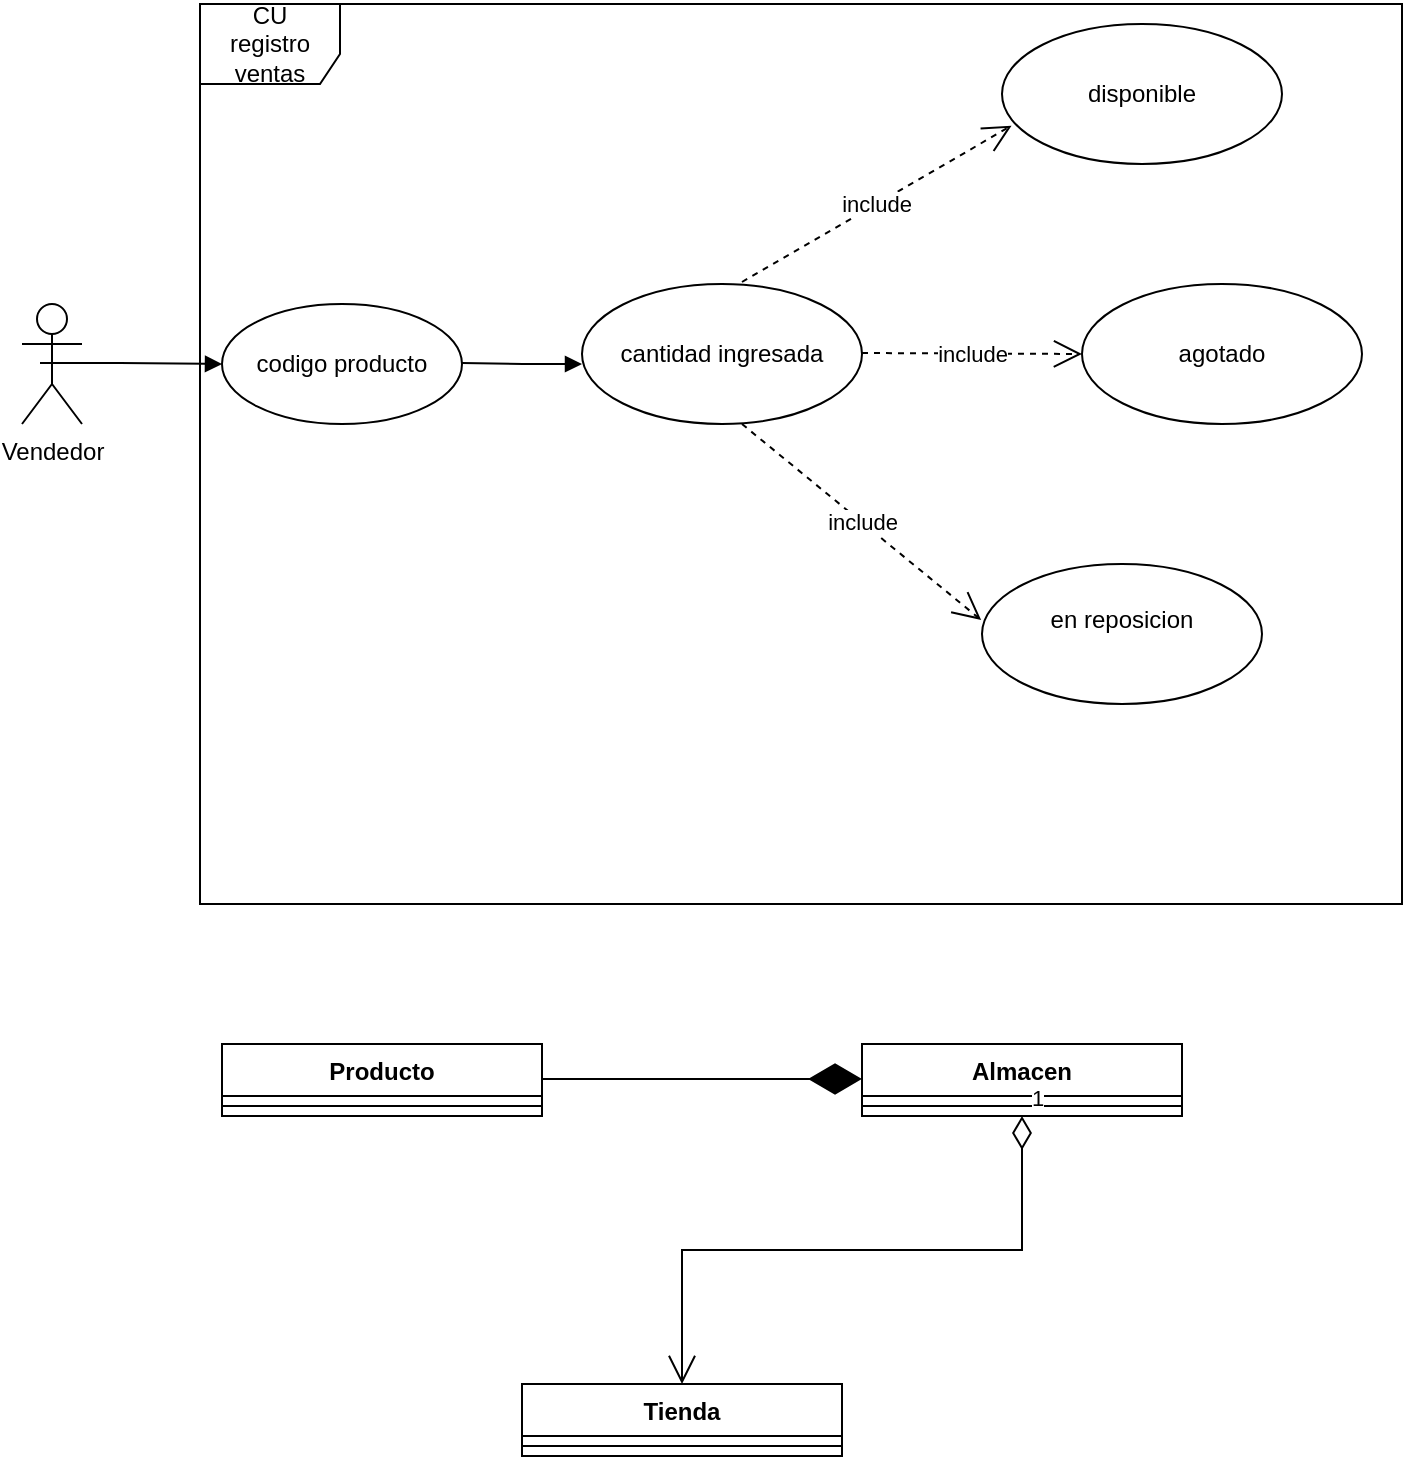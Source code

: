 <mxfile version="24.2.5" type="github" pages="2">
  <diagram name="Page-1" id="BBCe4MXs5FmgYA3qAUMe">
    <mxGraphModel dx="1050" dy="572" grid="1" gridSize="10" guides="1" tooltips="1" connect="1" arrows="1" fold="1" page="1" pageScale="1" pageWidth="850" pageHeight="1100" math="0" shadow="0">
      <root>
        <mxCell id="0" />
        <mxCell id="1" parent="0" />
        <mxCell id="Ia1eBpBCFa4I163zu1k_-1" value="&lt;div&gt;Vendedor&lt;/div&gt;" style="shape=umlActor;verticalLabelPosition=bottom;verticalAlign=top;html=1;" vertex="1" parent="1">
          <mxGeometry x="80" y="340" width="30" height="60" as="geometry" />
        </mxCell>
        <mxCell id="AOz-MGARcLtFFPbwa0cT-1" value="Producto" style="swimlane;fontStyle=1;align=center;verticalAlign=top;childLayout=stackLayout;horizontal=1;startSize=26;horizontalStack=0;resizeParent=1;resizeParentMax=0;resizeLast=0;collapsible=1;marginBottom=0;whiteSpace=wrap;html=1;" vertex="1" parent="1">
          <mxGeometry x="180" y="710" width="160" height="36" as="geometry" />
        </mxCell>
        <mxCell id="AOz-MGARcLtFFPbwa0cT-3" value="" style="line;strokeWidth=1;fillColor=none;align=left;verticalAlign=middle;spacingTop=-1;spacingLeft=3;spacingRight=3;rotatable=0;labelPosition=right;points=[];portConstraint=eastwest;strokeColor=inherit;" vertex="1" parent="AOz-MGARcLtFFPbwa0cT-1">
          <mxGeometry y="26" width="160" height="10" as="geometry" />
        </mxCell>
        <mxCell id="Ia1eBpBCFa4I163zu1k_-4" value="CU&lt;div&gt;registro ventas&lt;/div&gt;" style="shape=umlFrame;whiteSpace=wrap;html=1;pointerEvents=0;width=70;height=40;" vertex="1" parent="1">
          <mxGeometry x="169" y="190" width="601" height="450" as="geometry" />
        </mxCell>
        <mxCell id="AOz-MGARcLtFFPbwa0cT-5" value="Tienda" style="swimlane;fontStyle=1;align=center;verticalAlign=top;childLayout=stackLayout;horizontal=1;startSize=26;horizontalStack=0;resizeParent=1;resizeParentMax=0;resizeLast=0;collapsible=1;marginBottom=0;whiteSpace=wrap;html=1;" vertex="1" parent="1">
          <mxGeometry x="330" y="880" width="160" height="36" as="geometry" />
        </mxCell>
        <mxCell id="AOz-MGARcLtFFPbwa0cT-7" value="" style="line;strokeWidth=1;fillColor=none;align=left;verticalAlign=middle;spacingTop=-1;spacingLeft=3;spacingRight=3;rotatable=0;labelPosition=right;points=[];portConstraint=eastwest;strokeColor=inherit;" vertex="1" parent="AOz-MGARcLtFFPbwa0cT-5">
          <mxGeometry y="26" width="160" height="10" as="geometry" />
        </mxCell>
        <mxCell id="Ia1eBpBCFa4I163zu1k_-5" value="codigo producto" style="ellipse;whiteSpace=wrap;html=1;" vertex="1" parent="1">
          <mxGeometry x="180" y="340" width="120" height="60" as="geometry" />
        </mxCell>
        <mxCell id="AOz-MGARcLtFFPbwa0cT-9" value="Almacen" style="swimlane;fontStyle=1;align=center;verticalAlign=top;childLayout=stackLayout;horizontal=1;startSize=26;horizontalStack=0;resizeParent=1;resizeParentMax=0;resizeLast=0;collapsible=1;marginBottom=0;whiteSpace=wrap;html=1;" vertex="1" parent="1">
          <mxGeometry x="500" y="710" width="160" height="36" as="geometry" />
        </mxCell>
        <mxCell id="AOz-MGARcLtFFPbwa0cT-11" value="" style="line;strokeWidth=1;fillColor=none;align=left;verticalAlign=middle;spacingTop=-1;spacingLeft=3;spacingRight=3;rotatable=0;labelPosition=right;points=[];portConstraint=eastwest;strokeColor=inherit;" vertex="1" parent="AOz-MGARcLtFFPbwa0cT-9">
          <mxGeometry y="26" width="160" height="10" as="geometry" />
        </mxCell>
        <mxCell id="Ia1eBpBCFa4I163zu1k_-6" value="disponible" style="ellipse;whiteSpace=wrap;html=1;" vertex="1" parent="1">
          <mxGeometry x="570" y="200" width="140" height="70" as="geometry" />
        </mxCell>
        <mxCell id="AOz-MGARcLtFFPbwa0cT-15" value="1" style="endArrow=open;html=1;endSize=12;startArrow=diamondThin;startSize=14;startFill=0;edgeStyle=orthogonalEdgeStyle;align=left;verticalAlign=bottom;rounded=0;exitX=0.5;exitY=1;exitDx=0;exitDy=0;entryX=0.5;entryY=0;entryDx=0;entryDy=0;" edge="1" parent="1" source="AOz-MGARcLtFFPbwa0cT-9" target="AOz-MGARcLtFFPbwa0cT-5">
          <mxGeometry x="-1" y="3" relative="1" as="geometry">
            <mxPoint x="320" y="940" as="sourcePoint" />
            <mxPoint x="480" y="940" as="targetPoint" />
          </mxGeometry>
        </mxCell>
        <mxCell id="Ia1eBpBCFa4I163zu1k_-7" value="agotado" style="ellipse;whiteSpace=wrap;html=1;" vertex="1" parent="1">
          <mxGeometry x="610" y="330" width="140" height="70" as="geometry" />
        </mxCell>
        <mxCell id="AOz-MGARcLtFFPbwa0cT-16" value="" style="endArrow=diamondThin;endFill=1;endSize=24;html=1;rounded=0;" edge="1" parent="1">
          <mxGeometry width="160" relative="1" as="geometry">
            <mxPoint x="340" y="727.5" as="sourcePoint" />
            <mxPoint x="500" y="727.5" as="targetPoint" />
          </mxGeometry>
        </mxCell>
        <mxCell id="Ia1eBpBCFa4I163zu1k_-8" value="en reposicion&lt;div&gt;&lt;br&gt;&lt;/div&gt;" style="ellipse;whiteSpace=wrap;html=1;" vertex="1" parent="1">
          <mxGeometry x="560" y="470" width="140" height="70" as="geometry" />
        </mxCell>
        <mxCell id="Ia1eBpBCFa4I163zu1k_-9" value="cantidad ingresada" style="ellipse;whiteSpace=wrap;html=1;" vertex="1" parent="1">
          <mxGeometry x="360" y="330" width="140" height="70" as="geometry" />
        </mxCell>
        <mxCell id="Ia1eBpBCFa4I163zu1k_-20" value="" style="endArrow=block;endFill=1;html=1;edgeStyle=orthogonalEdgeStyle;align=left;verticalAlign=top;rounded=0;" edge="1" parent="1">
          <mxGeometry x="-1" relative="1" as="geometry">
            <mxPoint x="300" y="369.5" as="sourcePoint" />
            <mxPoint x="360" y="370" as="targetPoint" />
          </mxGeometry>
        </mxCell>
        <mxCell id="Ia1eBpBCFa4I163zu1k_-23" value="include" style="endArrow=open;endSize=12;dashed=1;html=1;rounded=0;entryX=0.034;entryY=0.726;entryDx=0;entryDy=0;entryPerimeter=0;" edge="1" parent="1" target="Ia1eBpBCFa4I163zu1k_-6">
          <mxGeometry width="160" relative="1" as="geometry">
            <mxPoint x="440" y="329" as="sourcePoint" />
            <mxPoint x="600" y="329" as="targetPoint" />
          </mxGeometry>
        </mxCell>
        <mxCell id="Ia1eBpBCFa4I163zu1k_-24" value="include" style="endArrow=open;endSize=12;dashed=1;html=1;rounded=0;entryX=0;entryY=0.5;entryDx=0;entryDy=0;" edge="1" parent="1" target="Ia1eBpBCFa4I163zu1k_-7">
          <mxGeometry width="160" relative="1" as="geometry">
            <mxPoint x="500" y="364.5" as="sourcePoint" />
            <mxPoint x="660" y="364.5" as="targetPoint" />
          </mxGeometry>
        </mxCell>
        <mxCell id="Ia1eBpBCFa4I163zu1k_-25" value="include" style="endArrow=open;endSize=12;dashed=1;html=1;rounded=0;entryX=-0.003;entryY=0.4;entryDx=0;entryDy=0;entryPerimeter=0;" edge="1" parent="1" target="Ia1eBpBCFa4I163zu1k_-8">
          <mxGeometry width="160" relative="1" as="geometry">
            <mxPoint x="440" y="400" as="sourcePoint" />
            <mxPoint x="600" y="400" as="targetPoint" />
          </mxGeometry>
        </mxCell>
        <mxCell id="Ia1eBpBCFa4I163zu1k_-27" value="" style="html=1;verticalAlign=bottom;endArrow=block;curved=0;rounded=0;entryX=0;entryY=0.5;entryDx=0;entryDy=0;" edge="1" parent="1" target="Ia1eBpBCFa4I163zu1k_-5">
          <mxGeometry width="80" relative="1" as="geometry">
            <mxPoint x="89" y="369.5" as="sourcePoint" />
            <mxPoint x="169" y="369.5" as="targetPoint" />
            <Array as="points">
              <mxPoint x="129" y="369.5" />
            </Array>
          </mxGeometry>
        </mxCell>
      </root>
    </mxGraphModel>
  </diagram>
  <diagram id="A-NHkt6DmBgCnKOywGI0" name="Page-2">
    <mxGraphModel dx="1494" dy="940" grid="1" gridSize="10" guides="1" tooltips="1" connect="1" arrows="1" fold="1" page="1" pageScale="1" pageWidth="850" pageHeight="1100" math="0" shadow="0">
      <root>
        <mxCell id="0" />
        <mxCell id="1" parent="0" />
        <mxCell id="YdtnfN8We88v6R8NOz7x-1" value="" style="ellipse;html=1;shape=startState;fillColor=#000000;strokeColor=#ff0000;" vertex="1" parent="1">
          <mxGeometry x="120" y="210" width="30" height="30" as="geometry" />
        </mxCell>
        <mxCell id="YdtnfN8We88v6R8NOz7x-2" value="" style="edgeStyle=orthogonalEdgeStyle;html=1;verticalAlign=bottom;endArrow=open;endSize=8;strokeColor=#ff0000;rounded=0;" edge="1" parent="1" source="YdtnfN8We88v6R8NOz7x-1">
          <mxGeometry relative="1" as="geometry">
            <mxPoint x="135" y="300" as="targetPoint" />
          </mxGeometry>
        </mxCell>
        <mxCell id="YdtnfN8We88v6R8NOz7x-3" value="Disponible" style="rounded=1;whiteSpace=wrap;html=1;arcSize=40;fontColor=#000000;fillColor=#ffffc0;strokeColor=#ff0000;" vertex="1" parent="1">
          <mxGeometry x="100" y="300" width="120" height="40" as="geometry" />
        </mxCell>
        <mxCell id="YdtnfN8We88v6R8NOz7x-4" value="" style="edgeStyle=orthogonalEdgeStyle;html=1;verticalAlign=bottom;endArrow=open;endSize=8;strokeColor=#ff0000;rounded=0;entryX=0;entryY=0.5;entryDx=0;entryDy=0;" edge="1" parent="1" source="YdtnfN8We88v6R8NOz7x-3">
          <mxGeometry relative="1" as="geometry">
            <mxPoint x="380" y="320" as="targetPoint" />
          </mxGeometry>
        </mxCell>
        <mxCell id="YdtnfN8We88v6R8NOz7x-7" value="Comprar" style="text;html=1;align=center;verticalAlign=middle;resizable=0;points=[];autosize=1;strokeColor=none;fillColor=none;" vertex="1" parent="1">
          <mxGeometry x="270" y="290" width="70" height="30" as="geometry" />
        </mxCell>
        <mxCell id="YdtnfN8We88v6R8NOz7x-8" value="Se ecuentra agotado" style="rhombus;whiteSpace=wrap;html=1;fontColor=#000000;fillColor=#ffffc0;strokeColor=#ff0000;" vertex="1" parent="1">
          <mxGeometry x="380" y="285" width="110" height="70" as="geometry" />
        </mxCell>
        <mxCell id="YdtnfN8We88v6R8NOz7x-9" value="no" style="edgeStyle=orthogonalEdgeStyle;html=1;align=left;verticalAlign=bottom;endArrow=open;endSize=8;strokeColor=#ff0000;rounded=0;" edge="1" source="YdtnfN8We88v6R8NOz7x-8" parent="1">
          <mxGeometry x="-1" relative="1" as="geometry">
            <mxPoint x="560" y="320" as="targetPoint" />
          </mxGeometry>
        </mxCell>
        <mxCell id="YdtnfN8We88v6R8NOz7x-10" value="yes" style="edgeStyle=orthogonalEdgeStyle;html=1;align=left;verticalAlign=top;endArrow=open;endSize=8;strokeColor=#ff0000;rounded=0;" edge="1" source="YdtnfN8We88v6R8NOz7x-8" parent="1">
          <mxGeometry x="-1" relative="1" as="geometry">
            <mxPoint x="435" y="420" as="targetPoint" />
          </mxGeometry>
        </mxCell>
        <mxCell id="YdtnfN8We88v6R8NOz7x-13" value="Agotado" style="rounded=1;whiteSpace=wrap;html=1;arcSize=40;fontColor=#000000;fillColor=#ffffc0;strokeColor=#ff0000;" vertex="1" parent="1">
          <mxGeometry x="375" y="420" width="120" height="40" as="geometry" />
        </mxCell>
        <mxCell id="YdtnfN8We88v6R8NOz7x-14" value="" style="edgeStyle=orthogonalEdgeStyle;html=1;verticalAlign=bottom;endArrow=open;endSize=8;strokeColor=#ff0000;rounded=0;" edge="1" source="YdtnfN8We88v6R8NOz7x-13" parent="1">
          <mxGeometry relative="1" as="geometry">
            <mxPoint x="260" y="440" as="targetPoint" />
          </mxGeometry>
        </mxCell>
        <mxCell id="YdtnfN8We88v6R8NOz7x-15" value="En reposicion" style="rounded=1;whiteSpace=wrap;html=1;arcSize=40;fontColor=#000000;fillColor=#ffffc0;strokeColor=#ff0000;" vertex="1" parent="1">
          <mxGeometry x="140" y="420" width="120" height="40" as="geometry" />
        </mxCell>
        <mxCell id="YdtnfN8We88v6R8NOz7x-16" value="" style="edgeStyle=orthogonalEdgeStyle;html=1;verticalAlign=bottom;endArrow=open;endSize=8;strokeColor=#ff0000;rounded=0;" edge="1" source="YdtnfN8We88v6R8NOz7x-15" parent="1">
          <mxGeometry relative="1" as="geometry">
            <mxPoint x="200" y="520" as="targetPoint" />
          </mxGeometry>
        </mxCell>
        <mxCell id="YdtnfN8We88v6R8NOz7x-17" value="" style="ellipse;html=1;shape=endState;fillColor=#000000;strokeColor=#ff0000;" vertex="1" parent="1">
          <mxGeometry x="185" y="520" width="30" height="30" as="geometry" />
        </mxCell>
        <mxCell id="YdtnfN8We88v6R8NOz7x-20" value="Vender" style="rounded=1;whiteSpace=wrap;html=1;arcSize=40;fontColor=#000000;fillColor=#ffffc0;strokeColor=#ff0000;" vertex="1" parent="1">
          <mxGeometry x="560" y="300" width="120" height="40" as="geometry" />
        </mxCell>
        <mxCell id="YdtnfN8We88v6R8NOz7x-21" value="" style="edgeStyle=orthogonalEdgeStyle;html=1;verticalAlign=bottom;endArrow=open;endSize=8;strokeColor=#ff0000;rounded=0;" edge="1" source="YdtnfN8We88v6R8NOz7x-20" parent="1">
          <mxGeometry relative="1" as="geometry">
            <mxPoint x="620" y="400" as="targetPoint" />
          </mxGeometry>
        </mxCell>
        <mxCell id="YdtnfN8We88v6R8NOz7x-22" value="" style="ellipse;html=1;shape=endState;fillColor=#000000;strokeColor=#ff0000;" vertex="1" parent="1">
          <mxGeometry x="605" y="400" width="30" height="30" as="geometry" />
        </mxCell>
        <mxCell id="YdtnfN8We88v6R8NOz7x-23" value="Reponer" style="text;html=1;align=center;verticalAlign=middle;resizable=0;points=[];autosize=1;strokeColor=none;fillColor=none;" vertex="1" parent="1">
          <mxGeometry x="290" y="410" width="70" height="30" as="geometry" />
        </mxCell>
      </root>
    </mxGraphModel>
  </diagram>
</mxfile>

